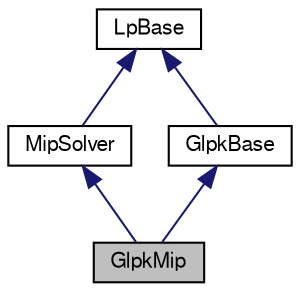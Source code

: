 digraph "GlpkMip"
{
 // LATEX_PDF_SIZE
  edge [fontname="FreeSans",fontsize="10",labelfontname="FreeSans",labelfontsize="10"];
  node [fontname="FreeSans",fontsize="10",shape=record];
  Node0 [label="GlpkMip",height=0.2,width=0.4,color="black", fillcolor="grey75", style="filled", fontcolor="black",tooltip="Interface for the GLPK MIP solver."];
  Node1 -> Node0 [dir="back",color="midnightblue",fontsize="10",style="solid",fontname="FreeSans"];
  Node1 [label="MipSolver",height=0.2,width=0.4,color="black", fillcolor="white", style="filled",URL="$a03145.html",tooltip="Common base class for MIP solvers."];
  Node2 -> Node1 [dir="back",color="midnightblue",fontsize="10",style="solid",fontname="FreeSans"];
  Node2 [label="LpBase",height=0.2,width=0.4,color="black", fillcolor="white", style="filled",URL="$a03077.html",tooltip="Common base class for LP and MIP solvers."];
  Node3 -> Node0 [dir="back",color="midnightblue",fontsize="10",style="solid",fontname="FreeSans"];
  Node3 [label="GlpkBase",height=0.2,width=0.4,color="black", fillcolor="white", style="filled",URL="$a02445.html",tooltip="Base interface for the GLPK LP and MIP solver."];
  Node2 -> Node3 [dir="back",color="midnightblue",fontsize="10",style="solid",fontname="FreeSans"];
}
